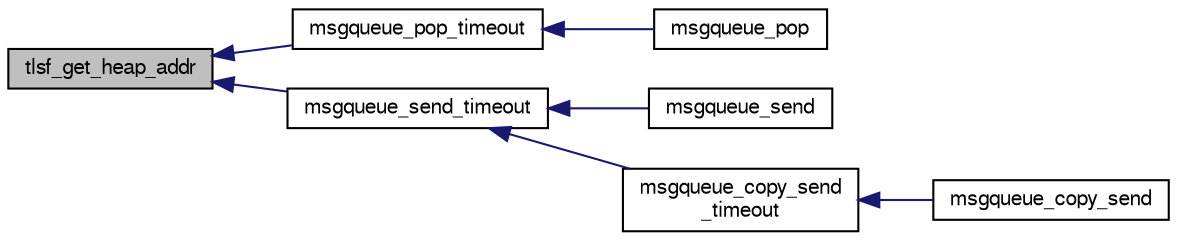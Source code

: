 digraph "tlsf_get_heap_addr"
{
  edge [fontname="FreeSans",fontsize="10",labelfontname="FreeSans",labelfontsize="10"];
  node [fontname="FreeSans",fontsize="10",shape=record];
  rankdir="LR";
  Node1 [label="tlsf_get_heap_addr",height=0.2,width=0.4,color="black", fillcolor="grey75", style="filled", fontcolor="black"];
  Node1 -> Node2 [dir="back",color="midnightblue",fontsize="10",style="solid",fontname="FreeSans"];
  Node2 [label="msgqueue_pop_timeout",height=0.2,width=0.4,color="black", fillcolor="white", style="filled",URL="$msg__queue_8h.html#a38dd61b3d9daa051032159c2473eb2cc",tooltip="receive message specifying timeout "];
  Node2 -> Node3 [dir="back",color="midnightblue",fontsize="10",style="solid",fontname="FreeSans"];
  Node3 [label="msgqueue_pop",height=0.2,width=0.4,color="black", fillcolor="white", style="filled",URL="$msg__queue_8h.html#a6ddc872b801355fb65d98f18829419bd",tooltip="wait then receive message "];
  Node1 -> Node4 [dir="back",color="midnightblue",fontsize="10",style="solid",fontname="FreeSans"];
  Node4 [label="msgqueue_send_timeout",height=0.2,width=0.4,color="black", fillcolor="white", style="filled",URL="$msg__queue_8h.html#aa9c85548b02609202975402ff7efcd64",tooltip="send a buffer previously allocated by msgqueue_malloc_before_send "];
  Node4 -> Node5 [dir="back",color="midnightblue",fontsize="10",style="solid",fontname="FreeSans"];
  Node5 [label="msgqueue_send",height=0.2,width=0.4,color="black", fillcolor="white", style="filled",URL="$msg__queue_8h.html#a6b457b8a24d51625e782035fe54622a7",tooltip="send a buffer previously allocated by msgqueue_malloc_before_send "];
  Node4 -> Node6 [dir="back",color="midnightblue",fontsize="10",style="solid",fontname="FreeSans"];
  Node6 [label="msgqueue_copy_send\l_timeout",height=0.2,width=0.4,color="black", fillcolor="white", style="filled",URL="$msg__queue_8h.html#aac728799fec55bd850be4fbc674628a9",tooltip="send a buffer NOT previously allocated "];
  Node6 -> Node7 [dir="back",color="midnightblue",fontsize="10",style="solid",fontname="FreeSans"];
  Node7 [label="msgqueue_copy_send",height=0.2,width=0.4,color="black", fillcolor="white", style="filled",URL="$msg__queue_8h.html#ab8e38447d739bbdfab151c413e813070",tooltip="send a buffer NOT previously allocated "];
}
